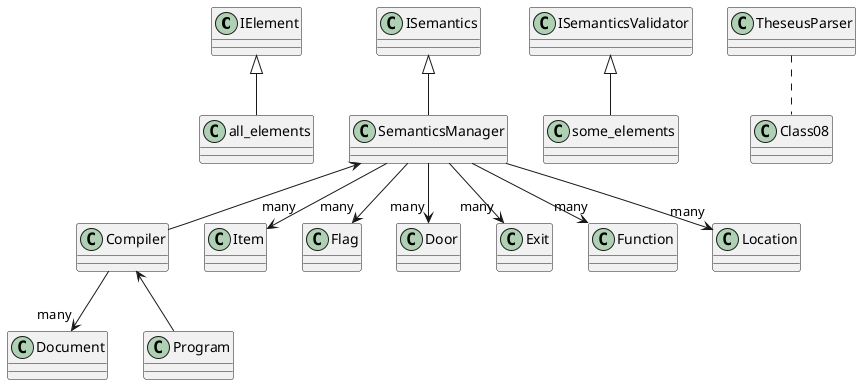 @startuml
IElement <|-- all_elements
ISemantics <|-- SemanticsManager
ISemanticsValidator <|-- some_elements
TheseusParser .. Class08
Compiler --> "many" Document
SemanticsManager --> "many" Item
SemanticsManager --> "many" Flag
SemanticsManager --> "many" Door
SemanticsManager --> "many" Exit
SemanticsManager --> "many" Function
SemanticsManager --> "many" Location
SemanticsManager <-- Compiler
Compiler <-- Program
@enduml